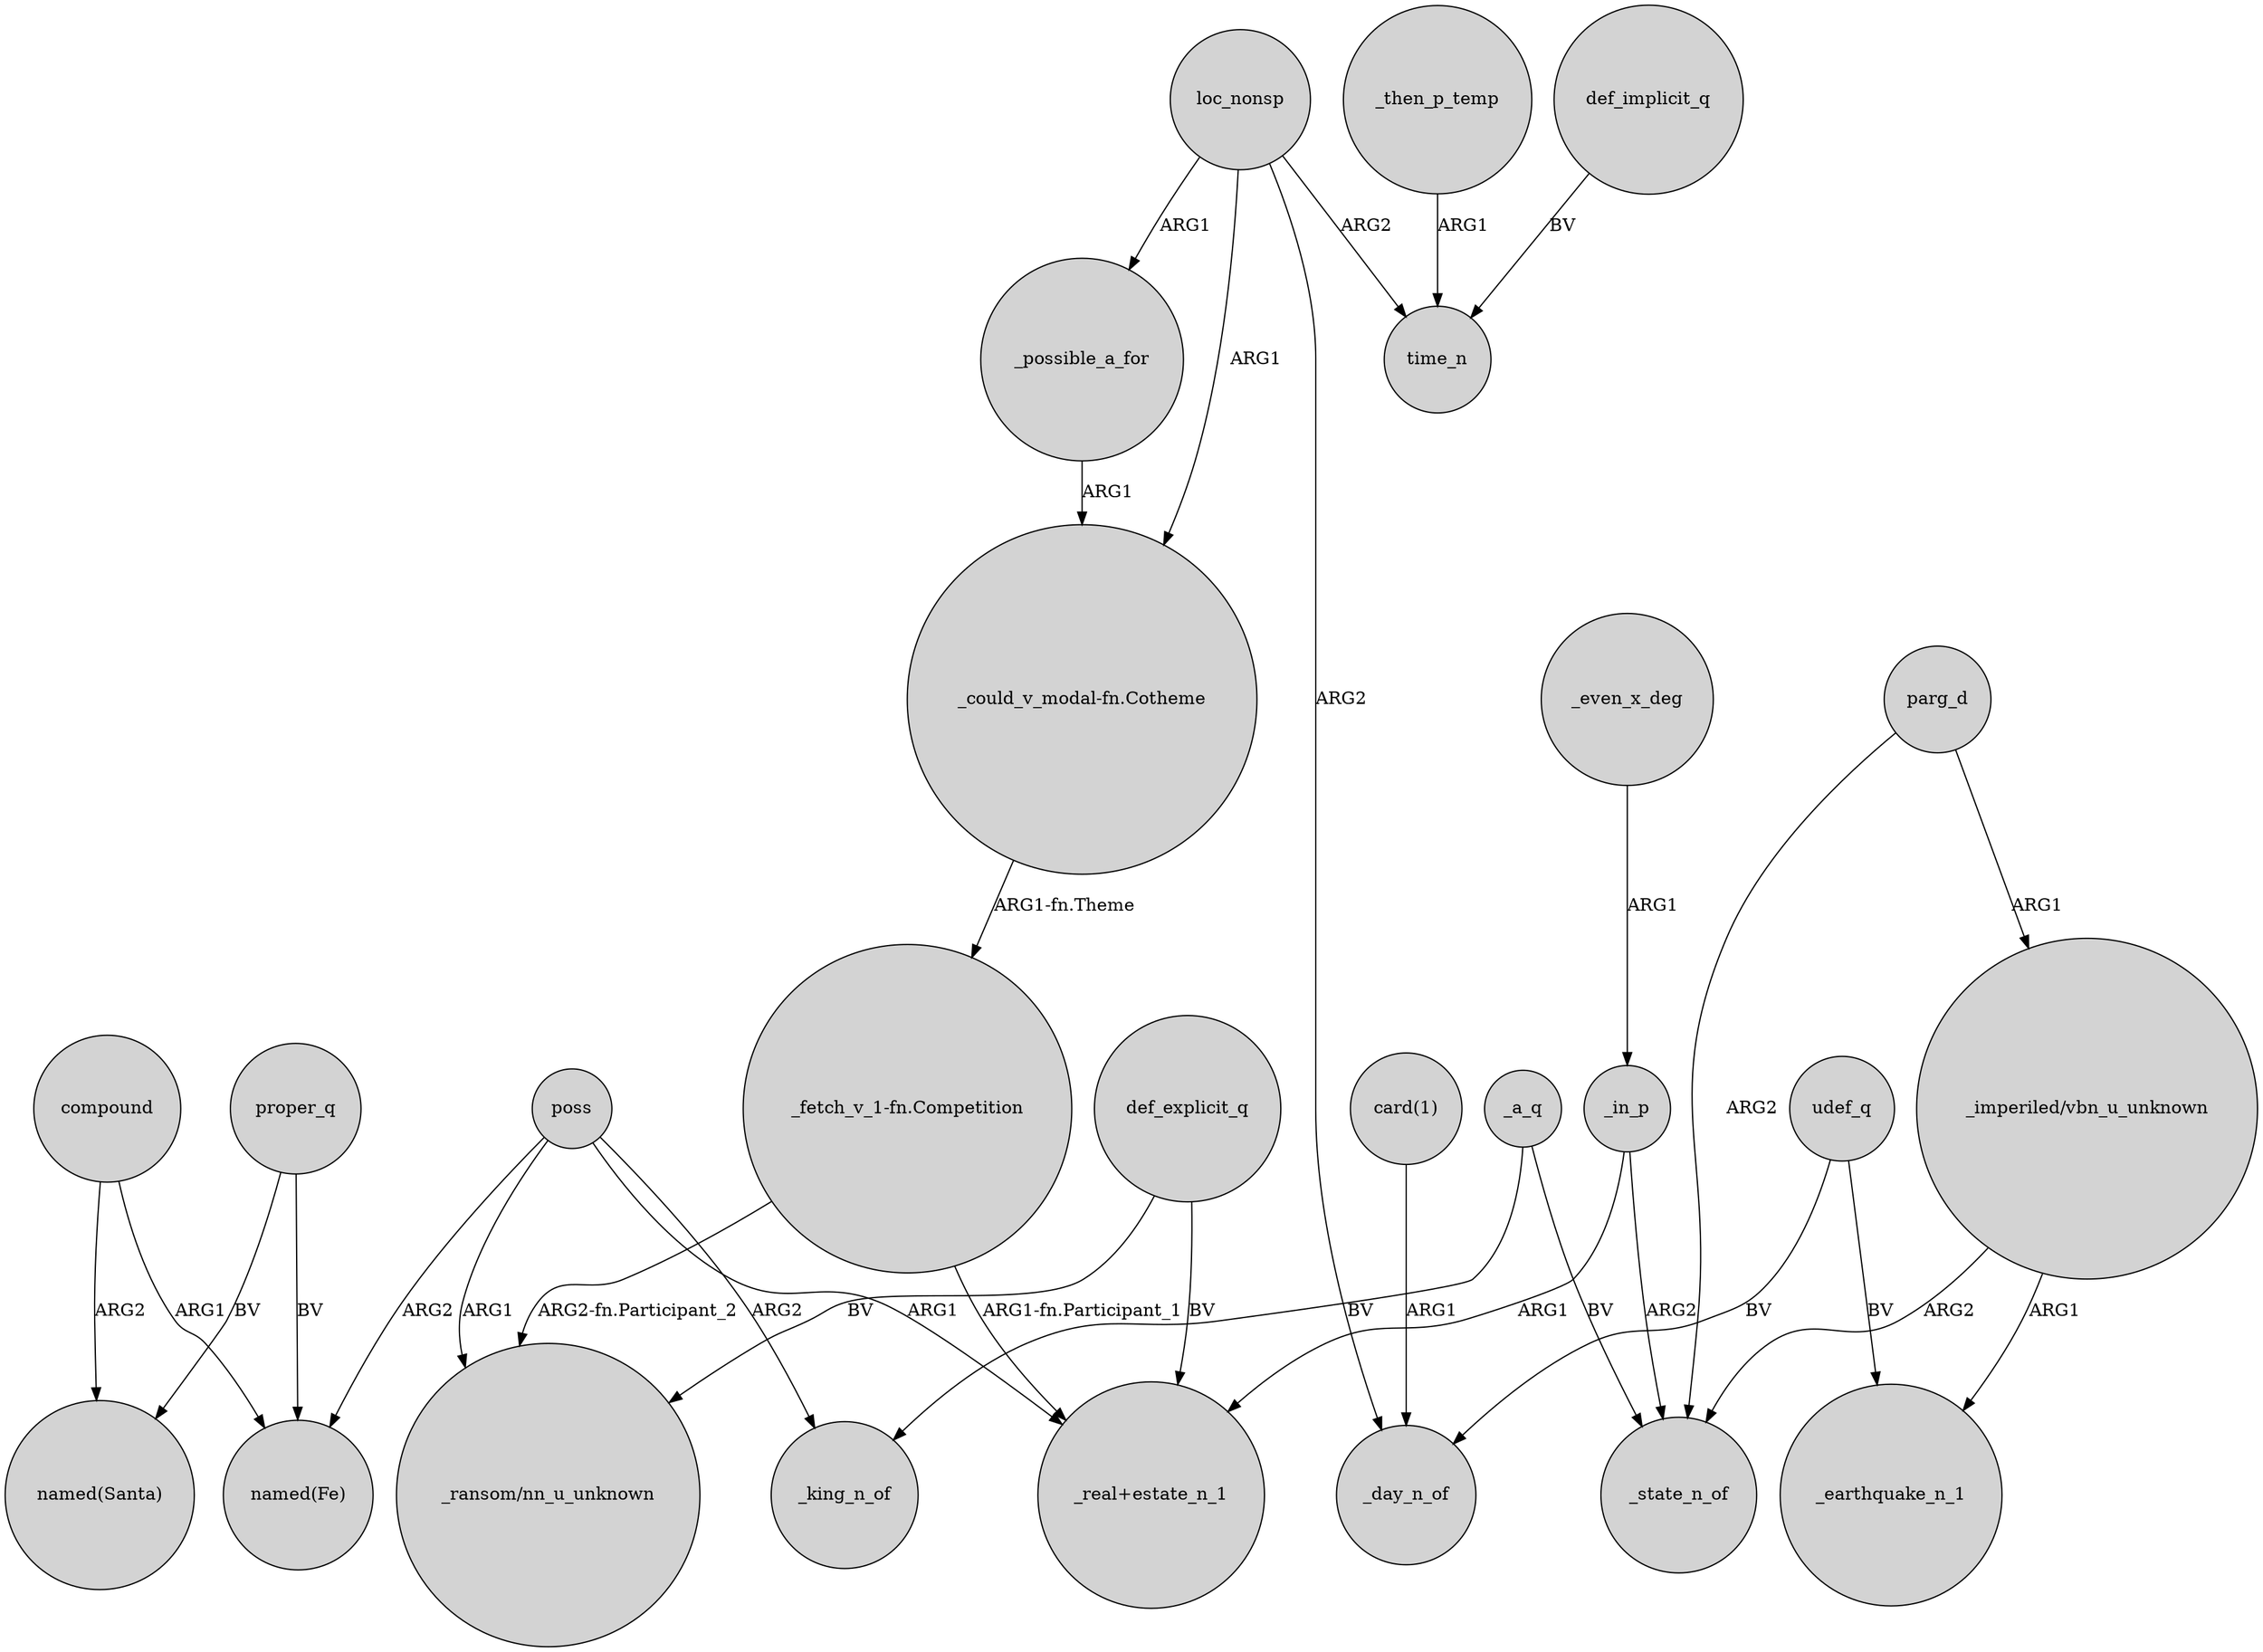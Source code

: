 digraph {
	node [shape=circle style=filled]
	proper_q -> "named(Fe)" [label=BV]
	def_explicit_q -> "_real+estate_n_1" [label=BV]
	loc_nonsp -> _possible_a_for [label=ARG1]
	_possible_a_for -> "_could_v_modal-fn.Cotheme" [label=ARG1]
	poss -> "named(Fe)" [label=ARG2]
	_a_q -> _king_n_of [label=BV]
	"_imperiled/vbn_u_unknown" -> _earthquake_n_1 [label=ARG1]
	_then_p_temp -> time_n [label=ARG1]
	parg_d -> _state_n_of [label=ARG2]
	loc_nonsp -> "_could_v_modal-fn.Cotheme" [label=ARG1]
	compound -> "named(Santa)" [label=ARG2]
	udef_q -> _day_n_of [label=BV]
	"_fetch_v_1-fn.Competition" -> "_ransom/nn_u_unknown" [label="ARG2-fn.Participant_2"]
	poss -> _king_n_of [label=ARG2]
	"_fetch_v_1-fn.Competition" -> "_real+estate_n_1" [label="ARG1-fn.Participant_1"]
	"_imperiled/vbn_u_unknown" -> _state_n_of [label=ARG2]
	compound -> "named(Fe)" [label=ARG1]
	"card(1)" -> _day_n_of [label=ARG1]
	poss -> "_real+estate_n_1" [label=ARG1]
	_in_p -> "_real+estate_n_1" [label=ARG1]
	def_explicit_q -> "_ransom/nn_u_unknown" [label=BV]
	"_could_v_modal-fn.Cotheme" -> "_fetch_v_1-fn.Competition" [label="ARG1-fn.Theme"]
	loc_nonsp -> time_n [label=ARG2]
	proper_q -> "named(Santa)" [label=BV]
	_in_p -> _state_n_of [label=ARG2]
	_a_q -> _state_n_of [label=BV]
	poss -> "_ransom/nn_u_unknown" [label=ARG1]
	_even_x_deg -> _in_p [label=ARG1]
	loc_nonsp -> _day_n_of [label=ARG2]
	udef_q -> _earthquake_n_1 [label=BV]
	def_implicit_q -> time_n [label=BV]
	parg_d -> "_imperiled/vbn_u_unknown" [label=ARG1]
}
